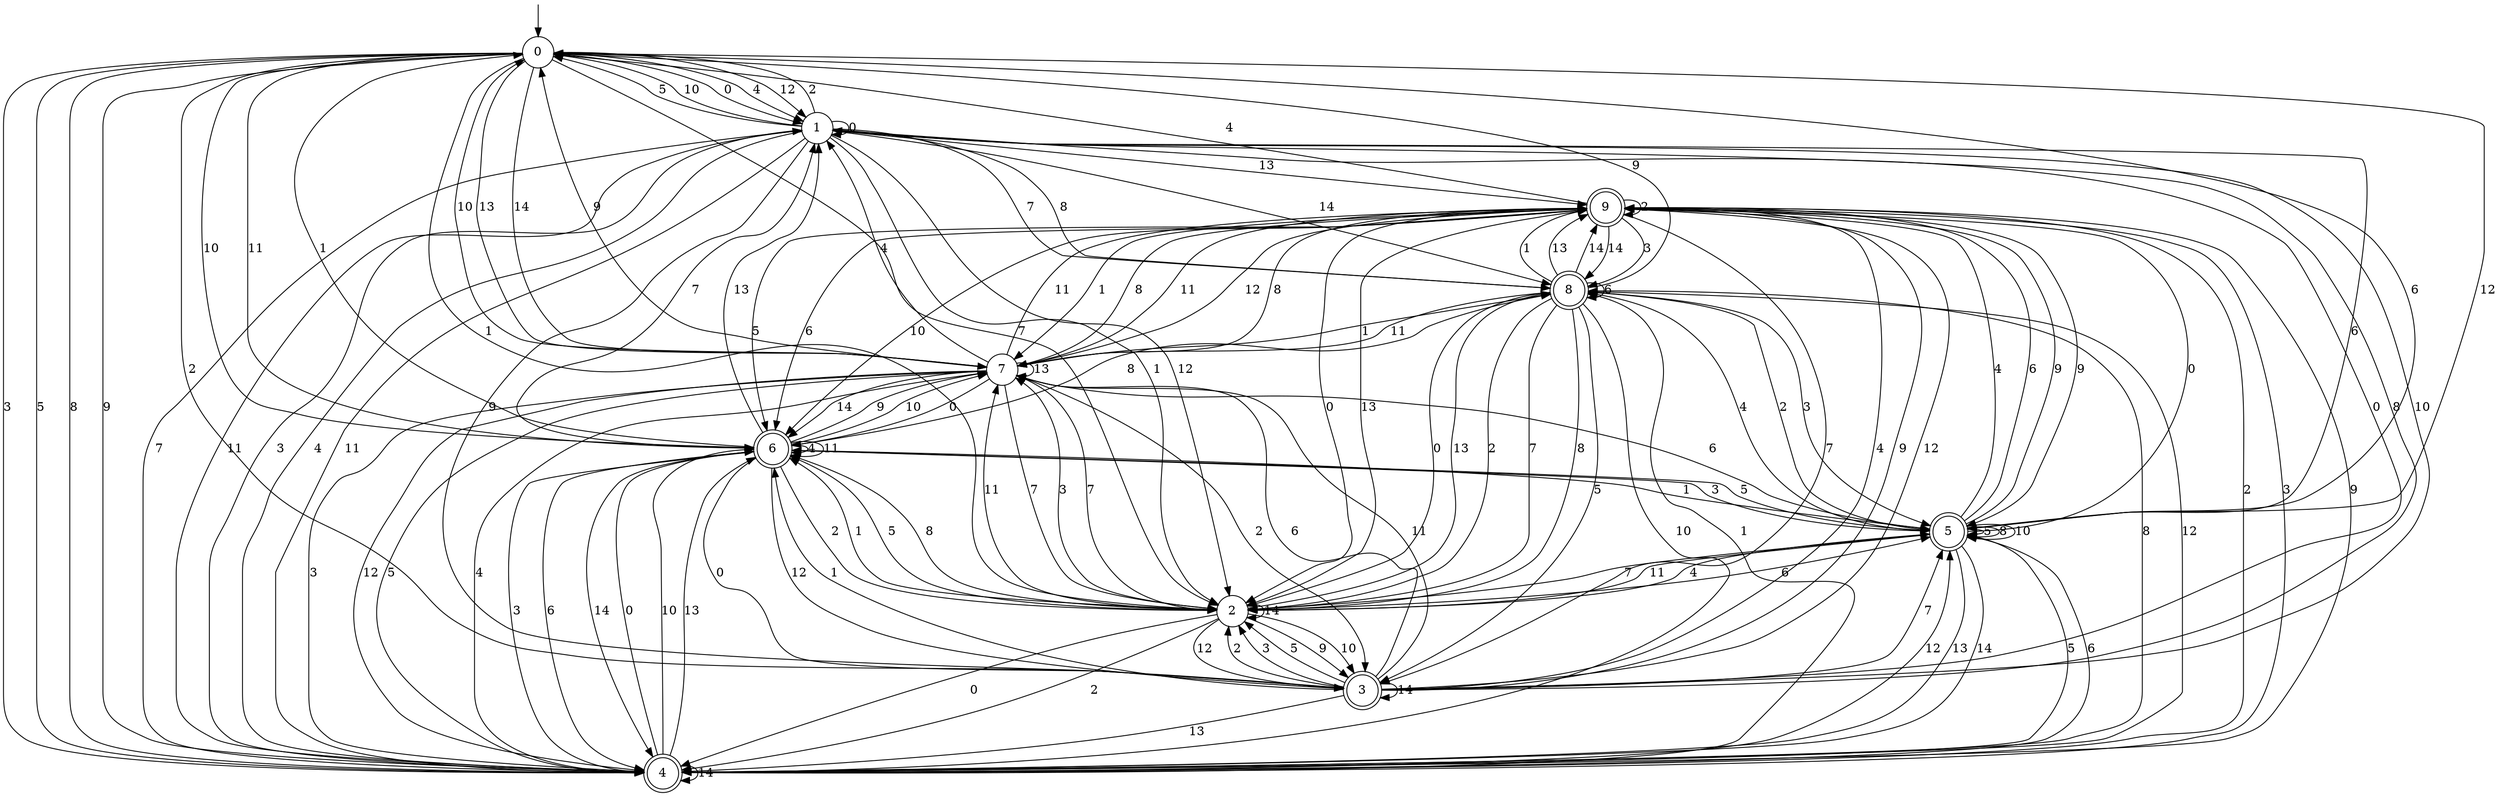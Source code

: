 digraph g {

	s0 [shape="circle" label="0"];
	s1 [shape="circle" label="1"];
	s2 [shape="circle" label="2"];
	s3 [shape="doublecircle" label="3"];
	s4 [shape="doublecircle" label="4"];
	s5 [shape="doublecircle" label="5"];
	s6 [shape="doublecircle" label="6"];
	s7 [shape="circle" label="7"];
	s8 [shape="doublecircle" label="8"];
	s9 [shape="doublecircle" label="9"];
	s0 -> s1 [label="0"];
	s0 -> s2 [label="1"];
	s0 -> s3 [label="2"];
	s0 -> s4 [label="3"];
	s0 -> s1 [label="4"];
	s0 -> s4 [label="5"];
	s0 -> s5 [label="6"];
	s0 -> s2 [label="7"];
	s0 -> s4 [label="8"];
	s0 -> s4 [label="9"];
	s0 -> s6 [label="10"];
	s0 -> s6 [label="11"];
	s0 -> s1 [label="12"];
	s0 -> s7 [label="13"];
	s0 -> s7 [label="14"];
	s1 -> s1 [label="0"];
	s1 -> s2 [label="1"];
	s1 -> s0 [label="2"];
	s1 -> s4 [label="3"];
	s1 -> s4 [label="4"];
	s1 -> s0 [label="5"];
	s1 -> s5 [label="6"];
	s1 -> s8 [label="7"];
	s1 -> s8 [label="8"];
	s1 -> s3 [label="9"];
	s1 -> s0 [label="10"];
	s1 -> s4 [label="11"];
	s1 -> s2 [label="12"];
	s1 -> s9 [label="13"];
	s1 -> s8 [label="14"];
	s2 -> s4 [label="0"];
	s2 -> s6 [label="1"];
	s2 -> s4 [label="2"];
	s2 -> s7 [label="3"];
	s2 -> s5 [label="4"];
	s2 -> s6 [label="5"];
	s2 -> s5 [label="6"];
	s2 -> s7 [label="7"];
	s2 -> s6 [label="8"];
	s2 -> s3 [label="9"];
	s2 -> s3 [label="10"];
	s2 -> s7 [label="11"];
	s2 -> s3 [label="12"];
	s2 -> s8 [label="13"];
	s2 -> s2 [label="14"];
	s3 -> s1 [label="0"];
	s3 -> s6 [label="1"];
	s3 -> s2 [label="2"];
	s3 -> s2 [label="3"];
	s3 -> s9 [label="4"];
	s3 -> s2 [label="5"];
	s3 -> s7 [label="6"];
	s3 -> s5 [label="7"];
	s3 -> s1 [label="8"];
	s3 -> s9 [label="9"];
	s3 -> s1 [label="10"];
	s3 -> s7 [label="11"];
	s3 -> s9 [label="12"];
	s3 -> s4 [label="13"];
	s3 -> s3 [label="14"];
	s4 -> s6 [label="0"];
	s4 -> s8 [label="1"];
	s4 -> s9 [label="2"];
	s4 -> s9 [label="3"];
	s4 -> s7 [label="4"];
	s4 -> s5 [label="5"];
	s4 -> s5 [label="6"];
	s4 -> s1 [label="7"];
	s4 -> s8 [label="8"];
	s4 -> s9 [label="9"];
	s4 -> s6 [label="10"];
	s4 -> s1 [label="11"];
	s4 -> s5 [label="12"];
	s4 -> s6 [label="13"];
	s4 -> s4 [label="14"];
	s5 -> s9 [label="0"];
	s5 -> s6 [label="1"];
	s5 -> s8 [label="2"];
	s5 -> s6 [label="3"];
	s5 -> s9 [label="4"];
	s5 -> s5 [label="5"];
	s5 -> s9 [label="6"];
	s5 -> s2 [label="7"];
	s5 -> s5 [label="8"];
	s5 -> s9 [label="9"];
	s5 -> s5 [label="10"];
	s5 -> s2 [label="11"];
	s5 -> s0 [label="12"];
	s5 -> s4 [label="13"];
	s5 -> s4 [label="14"];
	s6 -> s3 [label="0"];
	s6 -> s0 [label="1"];
	s6 -> s2 [label="2"];
	s6 -> s4 [label="3"];
	s6 -> s6 [label="4"];
	s6 -> s5 [label="5"];
	s6 -> s4 [label="6"];
	s6 -> s1 [label="7"];
	s6 -> s8 [label="8"];
	s6 -> s7 [label="9"];
	s6 -> s7 [label="10"];
	s6 -> s6 [label="11"];
	s6 -> s3 [label="12"];
	s6 -> s1 [label="13"];
	s6 -> s4 [label="14"];
	s7 -> s6 [label="0"];
	s7 -> s8 [label="1"];
	s7 -> s3 [label="2"];
	s7 -> s4 [label="3"];
	s7 -> s1 [label="4"];
	s7 -> s4 [label="5"];
	s7 -> s5 [label="6"];
	s7 -> s2 [label="7"];
	s7 -> s9 [label="8"];
	s7 -> s0 [label="9"];
	s7 -> s0 [label="10"];
	s7 -> s9 [label="11"];
	s7 -> s4 [label="12"];
	s7 -> s7 [label="13"];
	s7 -> s6 [label="14"];
	s8 -> s2 [label="0"];
	s8 -> s9 [label="1"];
	s8 -> s2 [label="2"];
	s8 -> s5 [label="3"];
	s8 -> s5 [label="4"];
	s8 -> s3 [label="5"];
	s8 -> s8 [label="6"];
	s8 -> s2 [label="7"];
	s8 -> s2 [label="8"];
	s8 -> s0 [label="9"];
	s8 -> s4 [label="10"];
	s8 -> s7 [label="11"];
	s8 -> s4 [label="12"];
	s8 -> s9 [label="13"];
	s8 -> s9 [label="14"];
	s9 -> s2 [label="0"];
	s9 -> s7 [label="1"];
	s9 -> s9 [label="2"];
	s9 -> s8 [label="3"];
	s9 -> s0 [label="4"];
	s9 -> s6 [label="5"];
	s9 -> s6 [label="6"];
	s9 -> s3 [label="7"];
	s9 -> s7 [label="8"];
	s9 -> s5 [label="9"];
	s9 -> s6 [label="10"];
	s9 -> s7 [label="11"];
	s9 -> s7 [label="12"];
	s9 -> s2 [label="13"];
	s9 -> s8 [label="14"];

__start0 [label="" shape="none" width="0" height="0"];
__start0 -> s0;

}
